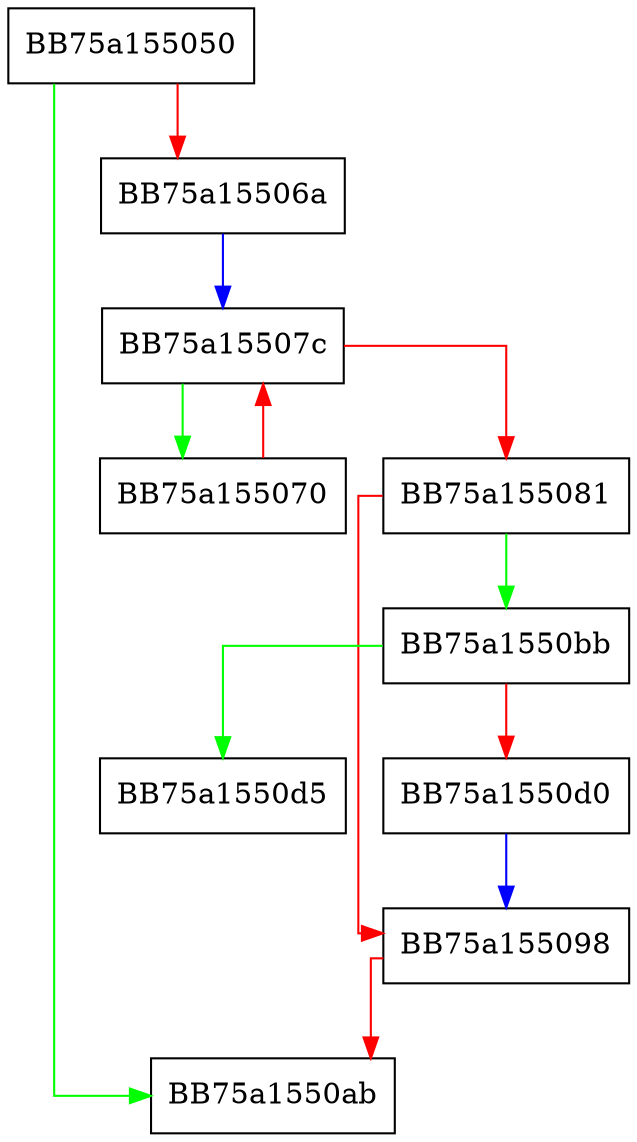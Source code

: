digraph _Tidy {
  node [shape="box"];
  graph [splines=ortho];
  BB75a155050 -> BB75a1550ab [color="green"];
  BB75a155050 -> BB75a15506a [color="red"];
  BB75a15506a -> BB75a15507c [color="blue"];
  BB75a155070 -> BB75a15507c [color="red"];
  BB75a15507c -> BB75a155070 [color="green"];
  BB75a15507c -> BB75a155081 [color="red"];
  BB75a155081 -> BB75a1550bb [color="green"];
  BB75a155081 -> BB75a155098 [color="red"];
  BB75a155098 -> BB75a1550ab [color="red"];
  BB75a1550bb -> BB75a1550d5 [color="green"];
  BB75a1550bb -> BB75a1550d0 [color="red"];
  BB75a1550d0 -> BB75a155098 [color="blue"];
}
